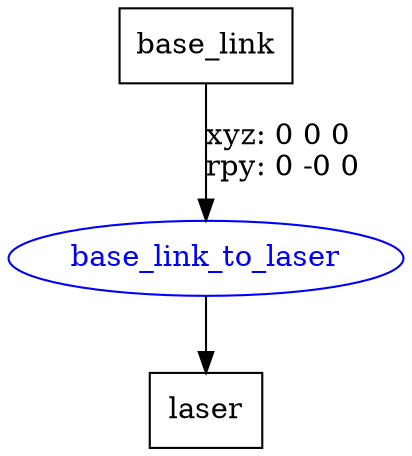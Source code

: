 digraph G {
node [shape=box];
"base_link" [label="base_link"];
"laser" [label="laser"];
node [shape=ellipse, color=blue, fontcolor=blue];
"base_link" -> "base_link_to_laser" [label="xyz: 0 0 0 \nrpy: 0 -0 0"]
"base_link_to_laser" -> "laser"
}

